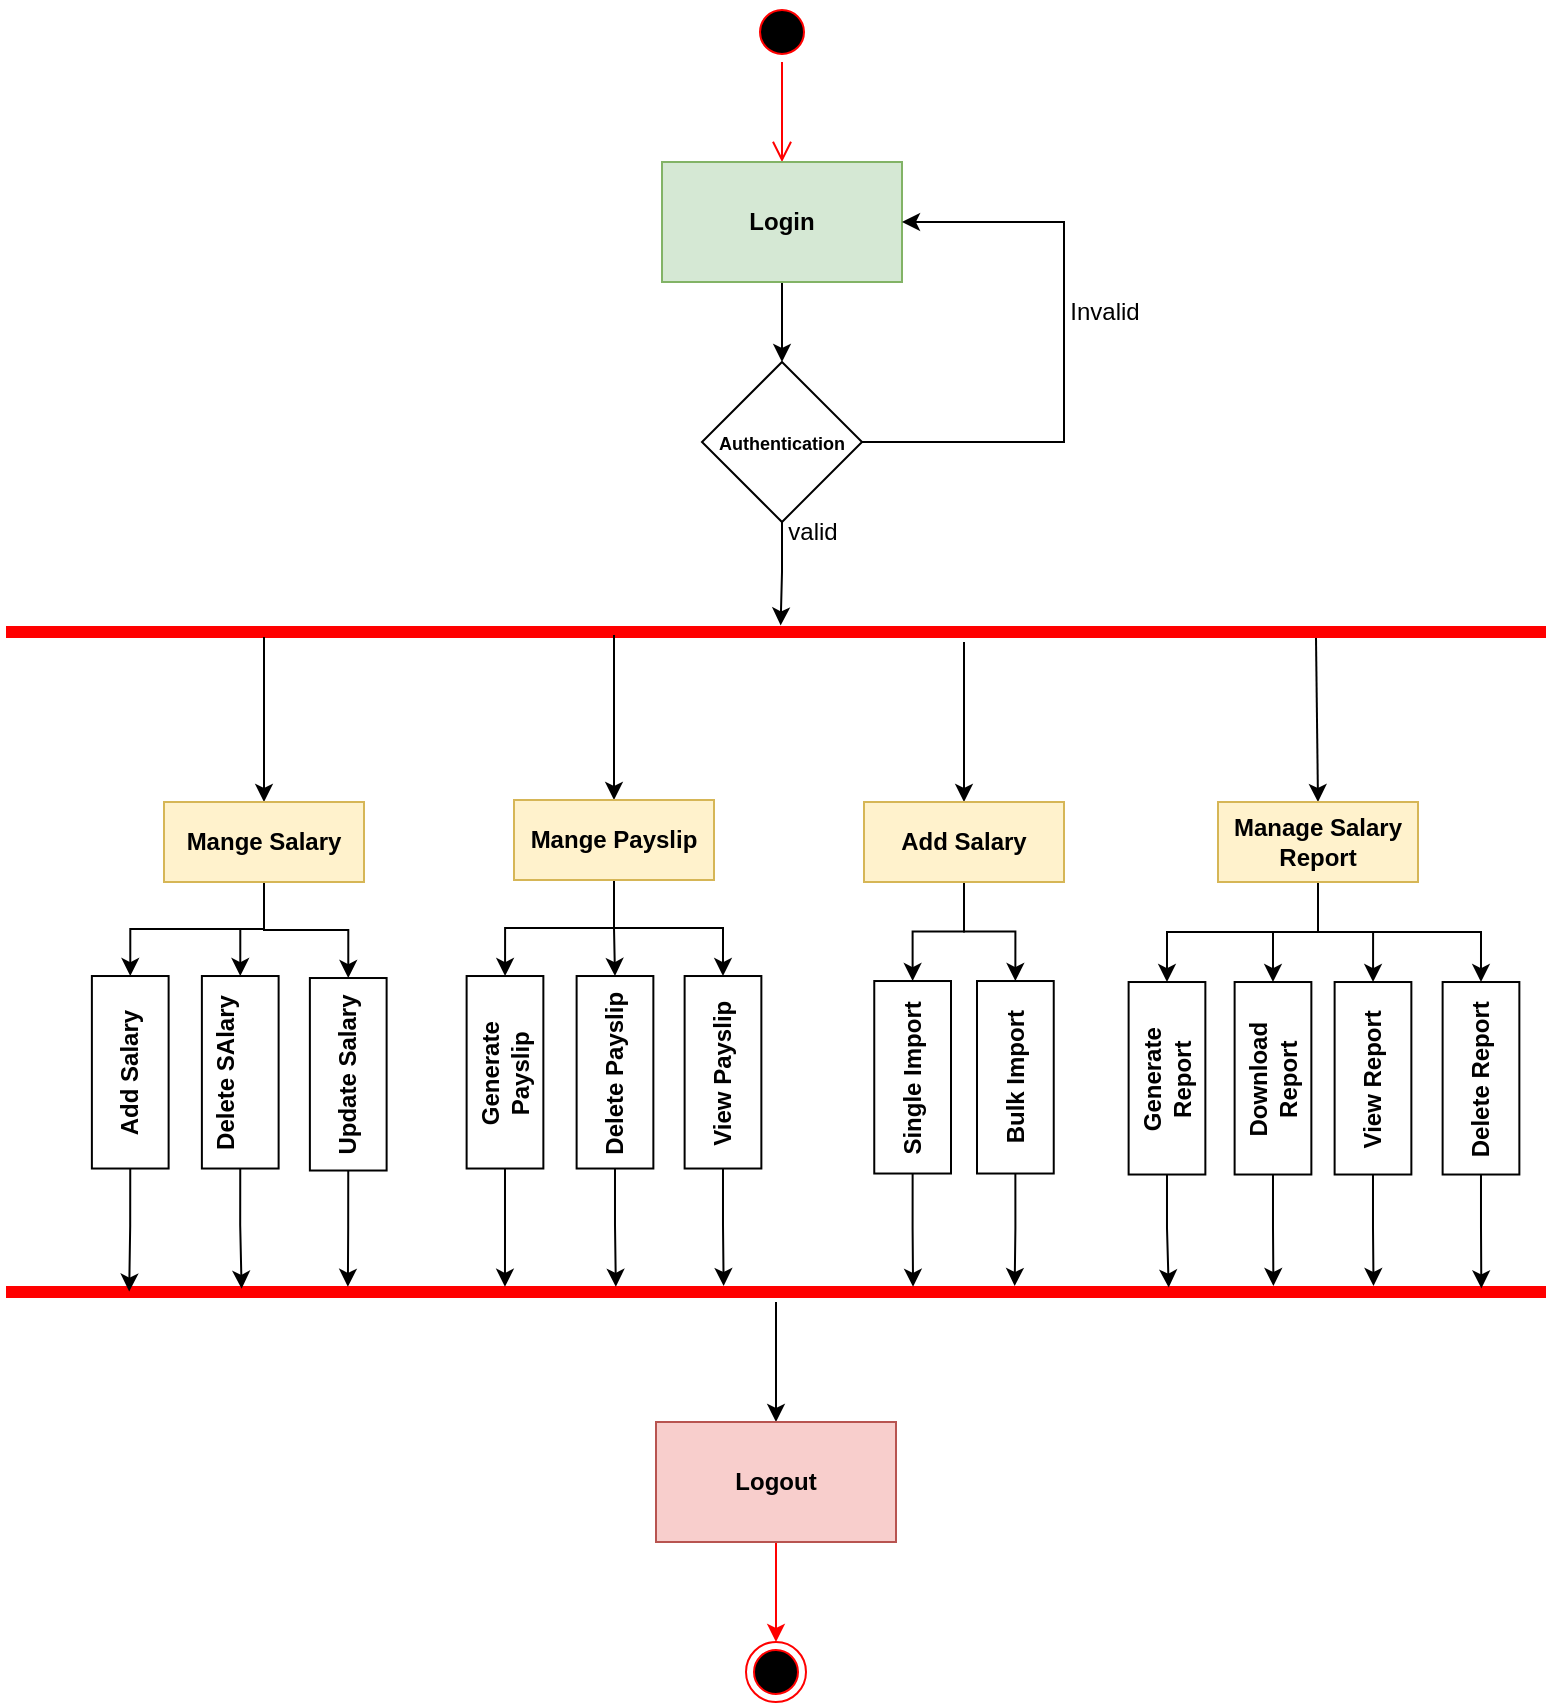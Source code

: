<mxfile version="23.1.5" type="device">
  <diagram name="Page-1" id="X4i39uvcA35fQJpyWO3G">
    <mxGraphModel dx="1687" dy="918" grid="1" gridSize="10" guides="1" tooltips="1" connect="1" arrows="1" fold="1" page="1" pageScale="1" pageWidth="827" pageHeight="1169" math="0" shadow="0">
      <root>
        <mxCell id="0" />
        <mxCell id="1" parent="0" />
        <mxCell id="9A_If8gkMGffLXBdzyJ6-1" value="" style="ellipse;html=1;shape=startState;fillColor=#000000;strokeColor=#ff0000;fontStyle=1" vertex="1" parent="1">
          <mxGeometry x="414" y="80" width="30" height="30" as="geometry" />
        </mxCell>
        <mxCell id="9A_If8gkMGffLXBdzyJ6-2" value="" style="edgeStyle=orthogonalEdgeStyle;html=1;verticalAlign=bottom;endArrow=open;endSize=8;strokeColor=#ff0000;rounded=0;entryX=0.5;entryY=0;entryDx=0;entryDy=0;fontStyle=1" edge="1" source="9A_If8gkMGffLXBdzyJ6-1" parent="1" target="9A_If8gkMGffLXBdzyJ6-4">
          <mxGeometry relative="1" as="geometry">
            <mxPoint x="429" y="170" as="targetPoint" />
          </mxGeometry>
        </mxCell>
        <mxCell id="9A_If8gkMGffLXBdzyJ6-9" style="edgeStyle=orthogonalEdgeStyle;rounded=0;orthogonalLoop=1;jettySize=auto;html=1;exitX=0.5;exitY=1;exitDx=0;exitDy=0;fontStyle=1" edge="1" parent="1" source="9A_If8gkMGffLXBdzyJ6-4" target="9A_If8gkMGffLXBdzyJ6-5">
          <mxGeometry relative="1" as="geometry" />
        </mxCell>
        <mxCell id="9A_If8gkMGffLXBdzyJ6-4" value="Login" style="rounded=0;whiteSpace=wrap;html=1;fontStyle=1;fillColor=#d5e8d4;strokeColor=#82b366;" vertex="1" parent="1">
          <mxGeometry x="369" y="160" width="120" height="60" as="geometry" />
        </mxCell>
        <mxCell id="9A_If8gkMGffLXBdzyJ6-8" style="edgeStyle=orthogonalEdgeStyle;rounded=0;orthogonalLoop=1;jettySize=auto;html=1;exitX=1;exitY=0.5;exitDx=0;exitDy=0;entryX=1;entryY=0.5;entryDx=0;entryDy=0;fontStyle=1" edge="1" parent="1" source="9A_If8gkMGffLXBdzyJ6-5" target="9A_If8gkMGffLXBdzyJ6-4">
          <mxGeometry relative="1" as="geometry">
            <Array as="points">
              <mxPoint x="570" y="300" />
              <mxPoint x="570" y="190" />
            </Array>
          </mxGeometry>
        </mxCell>
        <mxCell id="9A_If8gkMGffLXBdzyJ6-5" value="&lt;font style=&quot;font-size: 9px;&quot;&gt;&lt;span&gt;Authentication&lt;/span&gt;&lt;/font&gt;" style="rhombus;whiteSpace=wrap;html=1;fontStyle=1" vertex="1" parent="1">
          <mxGeometry x="389" y="260" width="80" height="80" as="geometry" />
        </mxCell>
        <mxCell id="9A_If8gkMGffLXBdzyJ6-11" value="" style="shape=line;html=1;strokeWidth=6;strokeColor=#ff0000;" vertex="1" parent="1">
          <mxGeometry x="41" y="390" width="770" height="10" as="geometry" />
        </mxCell>
        <mxCell id="9A_If8gkMGffLXBdzyJ6-15" style="edgeStyle=orthogonalEdgeStyle;rounded=0;orthogonalLoop=1;jettySize=auto;html=1;exitX=0.5;exitY=1;exitDx=0;exitDy=0;entryX=0.503;entryY=0.171;entryDx=0;entryDy=0;entryPerimeter=0;fontStyle=1" edge="1" parent="1" source="9A_If8gkMGffLXBdzyJ6-5" target="9A_If8gkMGffLXBdzyJ6-11">
          <mxGeometry relative="1" as="geometry" />
        </mxCell>
        <mxCell id="9A_If8gkMGffLXBdzyJ6-17" value="" style="endArrow=classic;html=1;rounded=0;exitX=0.054;exitY=0.75;exitDx=0;exitDy=0;exitPerimeter=0;entryX=0.5;entryY=0;entryDx=0;entryDy=0;fontStyle=1" edge="1" parent="1" target="9A_If8gkMGffLXBdzyJ6-22">
          <mxGeometry width="50" height="50" relative="1" as="geometry">
            <mxPoint x="170.0" y="397.5" as="sourcePoint" />
            <mxPoint x="170.42" y="470" as="targetPoint" />
          </mxGeometry>
        </mxCell>
        <mxCell id="9A_If8gkMGffLXBdzyJ6-19" value="" style="endArrow=classic;html=1;rounded=0;exitX=0.054;exitY=0.75;exitDx=0;exitDy=0;exitPerimeter=0;entryX=0.5;entryY=0;entryDx=0;entryDy=0;fontStyle=1" edge="1" parent="1" target="9A_If8gkMGffLXBdzyJ6-23">
          <mxGeometry width="50" height="50" relative="1" as="geometry">
            <mxPoint x="345.0" y="396.5" as="sourcePoint" />
            <mxPoint x="345.42" y="469" as="targetPoint" />
          </mxGeometry>
        </mxCell>
        <mxCell id="9A_If8gkMGffLXBdzyJ6-20" value="" style="endArrow=classic;html=1;rounded=0;exitX=0.054;exitY=0.75;exitDx=0;exitDy=0;exitPerimeter=0;entryX=0.5;entryY=0;entryDx=0;entryDy=0;fontStyle=1" edge="1" parent="1" target="9A_If8gkMGffLXBdzyJ6-25">
          <mxGeometry width="50" height="50" relative="1" as="geometry">
            <mxPoint x="520.0" y="400" as="sourcePoint" />
            <mxPoint x="520.42" y="472.5" as="targetPoint" />
          </mxGeometry>
        </mxCell>
        <mxCell id="9A_If8gkMGffLXBdzyJ6-21" value="" style="endArrow=classic;html=1;rounded=0;exitX=0.054;exitY=0.75;exitDx=0;exitDy=0;exitPerimeter=0;entryX=0.5;entryY=0;entryDx=0;entryDy=0;fontStyle=1" edge="1" parent="1" target="9A_If8gkMGffLXBdzyJ6-26">
          <mxGeometry width="50" height="50" relative="1" as="geometry">
            <mxPoint x="696.0" y="398" as="sourcePoint" />
            <mxPoint x="696.42" y="470.5" as="targetPoint" />
          </mxGeometry>
        </mxCell>
        <mxCell id="9A_If8gkMGffLXBdzyJ6-115" style="edgeStyle=orthogonalEdgeStyle;rounded=0;orthogonalLoop=1;jettySize=auto;html=1;exitX=0.5;exitY=1;exitDx=0;exitDy=0;fontStyle=1" edge="1" parent="1" source="9A_If8gkMGffLXBdzyJ6-22" target="9A_If8gkMGffLXBdzyJ6-28">
          <mxGeometry relative="1" as="geometry" />
        </mxCell>
        <mxCell id="9A_If8gkMGffLXBdzyJ6-116" style="edgeStyle=orthogonalEdgeStyle;rounded=0;orthogonalLoop=1;jettySize=auto;html=1;exitX=0.5;exitY=1;exitDx=0;exitDy=0;fontStyle=1" edge="1" parent="1" source="9A_If8gkMGffLXBdzyJ6-22" target="9A_If8gkMGffLXBdzyJ6-103">
          <mxGeometry relative="1" as="geometry" />
        </mxCell>
        <mxCell id="9A_If8gkMGffLXBdzyJ6-117" style="edgeStyle=orthogonalEdgeStyle;rounded=0;orthogonalLoop=1;jettySize=auto;html=1;exitX=0.5;exitY=1;exitDx=0;exitDy=0;fontStyle=1" edge="1" parent="1" source="9A_If8gkMGffLXBdzyJ6-22" target="9A_If8gkMGffLXBdzyJ6-102">
          <mxGeometry relative="1" as="geometry" />
        </mxCell>
        <mxCell id="9A_If8gkMGffLXBdzyJ6-22" value="&lt;font style=&quot;font-size: 12px;&quot;&gt;&lt;br&gt;Mange Salary&lt;/font&gt;&lt;div style=&quot;&quot;&gt;&lt;br&gt;&lt;/div&gt;" style="rounded=0;whiteSpace=wrap;html=1;fontStyle=1;fillColor=#fff2cc;strokeColor=#d6b656;" vertex="1" parent="1">
          <mxGeometry x="120" y="480" width="100" height="40" as="geometry" />
        </mxCell>
        <mxCell id="9A_If8gkMGffLXBdzyJ6-118" style="edgeStyle=orthogonalEdgeStyle;rounded=0;orthogonalLoop=1;jettySize=auto;html=1;exitX=0.5;exitY=1;exitDx=0;exitDy=0;entryX=0.5;entryY=0;entryDx=0;entryDy=0;fontStyle=1" edge="1" parent="1" source="9A_If8gkMGffLXBdzyJ6-23" target="9A_If8gkMGffLXBdzyJ6-106">
          <mxGeometry relative="1" as="geometry" />
        </mxCell>
        <mxCell id="9A_If8gkMGffLXBdzyJ6-119" style="edgeStyle=orthogonalEdgeStyle;rounded=0;orthogonalLoop=1;jettySize=auto;html=1;exitX=0.5;exitY=1;exitDx=0;exitDy=0;fontStyle=1" edge="1" parent="1" source="9A_If8gkMGffLXBdzyJ6-23" target="9A_If8gkMGffLXBdzyJ6-104">
          <mxGeometry relative="1" as="geometry" />
        </mxCell>
        <mxCell id="9A_If8gkMGffLXBdzyJ6-120" style="edgeStyle=orthogonalEdgeStyle;rounded=0;orthogonalLoop=1;jettySize=auto;html=1;exitX=0.5;exitY=1;exitDx=0;exitDy=0;entryX=0.5;entryY=0;entryDx=0;entryDy=0;fontStyle=1" edge="1" parent="1" source="9A_If8gkMGffLXBdzyJ6-23" target="9A_If8gkMGffLXBdzyJ6-105">
          <mxGeometry relative="1" as="geometry" />
        </mxCell>
        <mxCell id="9A_If8gkMGffLXBdzyJ6-23" value="&lt;font style=&quot;font-size: 12px;&quot;&gt;&lt;br&gt;Mange Payslip&lt;/font&gt;&lt;div style=&quot;&quot;&gt;&lt;br&gt;&lt;/div&gt;" style="rounded=0;whiteSpace=wrap;html=1;fontStyle=1;fillColor=#fff2cc;strokeColor=#d6b656;" vertex="1" parent="1">
          <mxGeometry x="295" y="479" width="100" height="40" as="geometry" />
        </mxCell>
        <mxCell id="9A_If8gkMGffLXBdzyJ6-121" style="edgeStyle=orthogonalEdgeStyle;rounded=0;orthogonalLoop=1;jettySize=auto;html=1;exitX=0.5;exitY=1;exitDx=0;exitDy=0;entryX=0.5;entryY=0;entryDx=0;entryDy=0;fontStyle=1" edge="1" parent="1" source="9A_If8gkMGffLXBdzyJ6-25" target="9A_If8gkMGffLXBdzyJ6-107">
          <mxGeometry relative="1" as="geometry" />
        </mxCell>
        <mxCell id="9A_If8gkMGffLXBdzyJ6-122" style="edgeStyle=orthogonalEdgeStyle;rounded=0;orthogonalLoop=1;jettySize=auto;html=1;exitX=0.5;exitY=1;exitDx=0;exitDy=0;entryX=0.5;entryY=0;entryDx=0;entryDy=0;fontStyle=1" edge="1" parent="1" source="9A_If8gkMGffLXBdzyJ6-25" target="9A_If8gkMGffLXBdzyJ6-108">
          <mxGeometry relative="1" as="geometry" />
        </mxCell>
        <mxCell id="9A_If8gkMGffLXBdzyJ6-25" value="&lt;font style=&quot;font-size: 12px;&quot;&gt;Add Salary&lt;/font&gt;" style="rounded=0;whiteSpace=wrap;html=1;fontStyle=1;fillColor=#fff2cc;strokeColor=#d6b656;" vertex="1" parent="1">
          <mxGeometry x="470" y="480" width="100" height="40" as="geometry" />
        </mxCell>
        <mxCell id="9A_If8gkMGffLXBdzyJ6-123" style="edgeStyle=orthogonalEdgeStyle;rounded=0;orthogonalLoop=1;jettySize=auto;html=1;exitX=0.5;exitY=1;exitDx=0;exitDy=0;entryX=0.5;entryY=0;entryDx=0;entryDy=0;fontStyle=1" edge="1" parent="1" source="9A_If8gkMGffLXBdzyJ6-26" target="9A_If8gkMGffLXBdzyJ6-109">
          <mxGeometry relative="1" as="geometry" />
        </mxCell>
        <mxCell id="9A_If8gkMGffLXBdzyJ6-124" style="edgeStyle=orthogonalEdgeStyle;rounded=0;orthogonalLoop=1;jettySize=auto;html=1;exitX=0.5;exitY=1;exitDx=0;exitDy=0;entryX=0.5;entryY=0;entryDx=0;entryDy=0;fontStyle=1" edge="1" parent="1" source="9A_If8gkMGffLXBdzyJ6-26" target="9A_If8gkMGffLXBdzyJ6-112">
          <mxGeometry relative="1" as="geometry" />
        </mxCell>
        <mxCell id="9A_If8gkMGffLXBdzyJ6-125" style="edgeStyle=orthogonalEdgeStyle;rounded=0;orthogonalLoop=1;jettySize=auto;html=1;exitX=0.5;exitY=1;exitDx=0;exitDy=0;fontStyle=1" edge="1" parent="1" source="9A_If8gkMGffLXBdzyJ6-26" target="9A_If8gkMGffLXBdzyJ6-114">
          <mxGeometry relative="1" as="geometry" />
        </mxCell>
        <mxCell id="9A_If8gkMGffLXBdzyJ6-126" style="edgeStyle=orthogonalEdgeStyle;rounded=0;orthogonalLoop=1;jettySize=auto;html=1;exitX=0.5;exitY=1;exitDx=0;exitDy=0;entryX=0.5;entryY=0;entryDx=0;entryDy=0;fontStyle=1" edge="1" parent="1" source="9A_If8gkMGffLXBdzyJ6-26" target="9A_If8gkMGffLXBdzyJ6-113">
          <mxGeometry relative="1" as="geometry" />
        </mxCell>
        <mxCell id="9A_If8gkMGffLXBdzyJ6-26" value="Manage Salary Report" style="rounded=0;whiteSpace=wrap;html=1;fontStyle=1;fillColor=#fff2cc;strokeColor=#d6b656;" vertex="1" parent="1">
          <mxGeometry x="647" y="480" width="100" height="40" as="geometry" />
        </mxCell>
        <mxCell id="9A_If8gkMGffLXBdzyJ6-28" value="Add Salary" style="whiteSpace=wrap;html=1;rounded=0;flipV=1;direction=south;rotation=-90;fontStyle=1;" vertex="1" parent="1">
          <mxGeometry x="55" y="595.95" width="96.25" height="38.37" as="geometry" />
        </mxCell>
        <mxCell id="9A_If8gkMGffLXBdzyJ6-82" style="edgeStyle=orthogonalEdgeStyle;rounded=0;orthogonalLoop=1;jettySize=auto;html=1;entryX=0.5;entryY=0;entryDx=0;entryDy=0;fontStyle=1" edge="1" parent="1" source="9A_If8gkMGffLXBdzyJ6-60" target="9A_If8gkMGffLXBdzyJ6-81">
          <mxGeometry relative="1" as="geometry" />
        </mxCell>
        <mxCell id="9A_If8gkMGffLXBdzyJ6-60" value="" style="shape=line;html=1;strokeWidth=6;strokeColor=#ff0000;" vertex="1" parent="1">
          <mxGeometry x="41" y="720" width="770" height="10" as="geometry" />
        </mxCell>
        <mxCell id="9A_If8gkMGffLXBdzyJ6-88" style="edgeStyle=orthogonalEdgeStyle;rounded=0;orthogonalLoop=1;jettySize=auto;html=1;entryX=0.5;entryY=0;entryDx=0;entryDy=0;fillColor=#e51400;strokeColor=#ff0000;" edge="1" parent="1" source="9A_If8gkMGffLXBdzyJ6-81" target="9A_If8gkMGffLXBdzyJ6-87">
          <mxGeometry relative="1" as="geometry" />
        </mxCell>
        <mxCell id="9A_If8gkMGffLXBdzyJ6-81" value="Logout" style="rounded=0;whiteSpace=wrap;html=1;fontStyle=1;fillColor=#f8cecc;strokeColor=#b85450;" vertex="1" parent="1">
          <mxGeometry x="366" y="790" width="120" height="60" as="geometry" />
        </mxCell>
        <mxCell id="9A_If8gkMGffLXBdzyJ6-87" value="" style="ellipse;html=1;shape=endState;fillColor=#000000;strokeColor=#ff0000;" vertex="1" parent="1">
          <mxGeometry x="411" y="900" width="30" height="30" as="geometry" />
        </mxCell>
        <mxCell id="9A_If8gkMGffLXBdzyJ6-102" value="Update Salary" style="whiteSpace=wrap;html=1;rounded=0;flipV=1;direction=south;rotation=-90;fontStyle=1;" vertex="1" parent="1">
          <mxGeometry x="164" y="596.95" width="96.25" height="38.37" as="geometry" />
        </mxCell>
        <mxCell id="9A_If8gkMGffLXBdzyJ6-103" value="Delete SAlary&lt;div&gt;&lt;br&gt;&lt;/div&gt;" style="whiteSpace=wrap;html=1;rounded=0;flipV=1;direction=south;rotation=-90;fontStyle=1;" vertex="1" parent="1">
          <mxGeometry x="110" y="595.95" width="96.25" height="38.37" as="geometry" />
        </mxCell>
        <mxCell id="9A_If8gkMGffLXBdzyJ6-104" value="Generate Payslip" style="whiteSpace=wrap;html=1;rounded=0;flipV=1;direction=south;rotation=-90;fontStyle=1;" vertex="1" parent="1">
          <mxGeometry x="242.37" y="595.95" width="96.25" height="38.37" as="geometry" />
        </mxCell>
        <mxCell id="9A_If8gkMGffLXBdzyJ6-105" value="View Payslip" style="whiteSpace=wrap;html=1;rounded=0;flipV=1;direction=south;rotation=-90;fontStyle=1;" vertex="1" parent="1">
          <mxGeometry x="351.37" y="595.95" width="96.25" height="38.37" as="geometry" />
        </mxCell>
        <mxCell id="9A_If8gkMGffLXBdzyJ6-106" value="Delete Payslip" style="whiteSpace=wrap;html=1;rounded=0;flipV=1;direction=south;rotation=-90;fontStyle=1;" vertex="1" parent="1">
          <mxGeometry x="297.37" y="595.95" width="96.25" height="38.37" as="geometry" />
        </mxCell>
        <mxCell id="9A_If8gkMGffLXBdzyJ6-107" value="Single Import" style="whiteSpace=wrap;html=1;rounded=0;flipV=1;direction=south;rotation=-90;fontStyle=1" vertex="1" parent="1">
          <mxGeometry x="446.19" y="598.45" width="96.25" height="38.37" as="geometry" />
        </mxCell>
        <mxCell id="9A_If8gkMGffLXBdzyJ6-108" value="Bulk Import" style="whiteSpace=wrap;html=1;rounded=0;flipV=1;direction=south;rotation=-90;fontStyle=1" vertex="1" parent="1">
          <mxGeometry x="497.56" y="598.45" width="96.25" height="38.37" as="geometry" />
        </mxCell>
        <mxCell id="9A_If8gkMGffLXBdzyJ6-109" value="Generate Report" style="whiteSpace=wrap;html=1;rounded=0;flipV=1;direction=south;rotation=-90;fontStyle=1" vertex="1" parent="1">
          <mxGeometry x="573.37" y="598.95" width="96.25" height="38.37" as="geometry" />
        </mxCell>
        <mxCell id="9A_If8gkMGffLXBdzyJ6-112" value="Download Report" style="whiteSpace=wrap;html=1;rounded=0;flipV=1;direction=south;rotation=-90;fontStyle=1" vertex="1" parent="1">
          <mxGeometry x="626.37" y="598.95" width="96.25" height="38.37" as="geometry" />
        </mxCell>
        <mxCell id="9A_If8gkMGffLXBdzyJ6-113" value="Delete Report" style="whiteSpace=wrap;html=1;rounded=0;flipV=1;direction=south;rotation=-90;fontStyle=1" vertex="1" parent="1">
          <mxGeometry x="730.37" y="598.95" width="96.25" height="38.37" as="geometry" />
        </mxCell>
        <mxCell id="9A_If8gkMGffLXBdzyJ6-114" value="View Report" style="whiteSpace=wrap;html=1;rounded=0;flipV=1;direction=south;rotation=-90;fontStyle=1" vertex="1" parent="1">
          <mxGeometry x="676.37" y="598.95" width="96.25" height="38.37" as="geometry" />
        </mxCell>
        <mxCell id="9A_If8gkMGffLXBdzyJ6-127" style="edgeStyle=orthogonalEdgeStyle;rounded=0;orthogonalLoop=1;jettySize=auto;html=1;exitX=0.5;exitY=1;exitDx=0;exitDy=0;entryX=0.08;entryY=0.476;entryDx=0;entryDy=0;entryPerimeter=0;fontStyle=1" edge="1" parent="1" source="9A_If8gkMGffLXBdzyJ6-28" target="9A_If8gkMGffLXBdzyJ6-60">
          <mxGeometry relative="1" as="geometry" />
        </mxCell>
        <mxCell id="9A_If8gkMGffLXBdzyJ6-128" style="edgeStyle=orthogonalEdgeStyle;rounded=0;orthogonalLoop=1;jettySize=auto;html=1;exitX=0.5;exitY=1;exitDx=0;exitDy=0;entryX=0.153;entryY=0.338;entryDx=0;entryDy=0;entryPerimeter=0;fontStyle=1" edge="1" parent="1" source="9A_If8gkMGffLXBdzyJ6-103" target="9A_If8gkMGffLXBdzyJ6-60">
          <mxGeometry relative="1" as="geometry" />
        </mxCell>
        <mxCell id="9A_If8gkMGffLXBdzyJ6-129" style="edgeStyle=orthogonalEdgeStyle;rounded=0;orthogonalLoop=1;jettySize=auto;html=1;exitX=0.5;exitY=1;exitDx=0;exitDy=0;entryX=0.222;entryY=0.24;entryDx=0;entryDy=0;entryPerimeter=0;fontStyle=1" edge="1" parent="1" source="9A_If8gkMGffLXBdzyJ6-102" target="9A_If8gkMGffLXBdzyJ6-60">
          <mxGeometry relative="1" as="geometry" />
        </mxCell>
        <mxCell id="9A_If8gkMGffLXBdzyJ6-130" style="edgeStyle=orthogonalEdgeStyle;rounded=0;orthogonalLoop=1;jettySize=auto;html=1;exitX=0.5;exitY=1;exitDx=0;exitDy=0;entryX=0.324;entryY=0.24;entryDx=0;entryDy=0;entryPerimeter=0;fontStyle=1" edge="1" parent="1" source="9A_If8gkMGffLXBdzyJ6-104" target="9A_If8gkMGffLXBdzyJ6-60">
          <mxGeometry relative="1" as="geometry" />
        </mxCell>
        <mxCell id="9A_If8gkMGffLXBdzyJ6-131" style="edgeStyle=orthogonalEdgeStyle;rounded=0;orthogonalLoop=1;jettySize=auto;html=1;exitX=0.5;exitY=1;exitDx=0;exitDy=0;entryX=0.396;entryY=0.24;entryDx=0;entryDy=0;entryPerimeter=0;fontStyle=1" edge="1" parent="1" source="9A_If8gkMGffLXBdzyJ6-106" target="9A_If8gkMGffLXBdzyJ6-60">
          <mxGeometry relative="1" as="geometry" />
        </mxCell>
        <mxCell id="9A_If8gkMGffLXBdzyJ6-132" style="edgeStyle=orthogonalEdgeStyle;rounded=0;orthogonalLoop=1;jettySize=auto;html=1;exitX=0.5;exitY=1;exitDx=0;exitDy=0;entryX=0.466;entryY=0.2;entryDx=0;entryDy=0;entryPerimeter=0;fontStyle=1" edge="1" parent="1" source="9A_If8gkMGffLXBdzyJ6-105" target="9A_If8gkMGffLXBdzyJ6-60">
          <mxGeometry relative="1" as="geometry" />
        </mxCell>
        <mxCell id="9A_If8gkMGffLXBdzyJ6-133" style="edgeStyle=orthogonalEdgeStyle;rounded=0;orthogonalLoop=1;jettySize=auto;html=1;exitX=0.5;exitY=1;exitDx=0;exitDy=0;entryX=0.589;entryY=0.24;entryDx=0;entryDy=0;entryPerimeter=0;fontStyle=1" edge="1" parent="1" source="9A_If8gkMGffLXBdzyJ6-107" target="9A_If8gkMGffLXBdzyJ6-60">
          <mxGeometry relative="1" as="geometry" />
        </mxCell>
        <mxCell id="9A_If8gkMGffLXBdzyJ6-134" style="edgeStyle=orthogonalEdgeStyle;rounded=0;orthogonalLoop=1;jettySize=auto;html=1;exitX=0.5;exitY=1;exitDx=0;exitDy=0;entryX=0.655;entryY=0.2;entryDx=0;entryDy=0;entryPerimeter=0;fontStyle=1" edge="1" parent="1" source="9A_If8gkMGffLXBdzyJ6-108" target="9A_If8gkMGffLXBdzyJ6-60">
          <mxGeometry relative="1" as="geometry" />
        </mxCell>
        <mxCell id="9A_If8gkMGffLXBdzyJ6-135" style="edgeStyle=orthogonalEdgeStyle;rounded=0;orthogonalLoop=1;jettySize=auto;html=1;exitX=0.5;exitY=1;exitDx=0;exitDy=0;entryX=0.755;entryY=0.28;entryDx=0;entryDy=0;entryPerimeter=0;fontStyle=1" edge="1" parent="1" source="9A_If8gkMGffLXBdzyJ6-109" target="9A_If8gkMGffLXBdzyJ6-60">
          <mxGeometry relative="1" as="geometry" />
        </mxCell>
        <mxCell id="9A_If8gkMGffLXBdzyJ6-136" style="edgeStyle=orthogonalEdgeStyle;rounded=0;orthogonalLoop=1;jettySize=auto;html=1;exitX=0.5;exitY=1;exitDx=0;exitDy=0;entryX=0.823;entryY=0.2;entryDx=0;entryDy=0;entryPerimeter=0;fontStyle=1" edge="1" parent="1" source="9A_If8gkMGffLXBdzyJ6-112" target="9A_If8gkMGffLXBdzyJ6-60">
          <mxGeometry relative="1" as="geometry" />
        </mxCell>
        <mxCell id="9A_If8gkMGffLXBdzyJ6-137" style="edgeStyle=orthogonalEdgeStyle;rounded=0;orthogonalLoop=1;jettySize=auto;html=1;exitX=0.5;exitY=1;exitDx=0;exitDy=0;entryX=0.888;entryY=0.2;entryDx=0;entryDy=0;entryPerimeter=0;fontStyle=1" edge="1" parent="1" source="9A_If8gkMGffLXBdzyJ6-114" target="9A_If8gkMGffLXBdzyJ6-60">
          <mxGeometry relative="1" as="geometry" />
        </mxCell>
        <mxCell id="9A_If8gkMGffLXBdzyJ6-138" style="edgeStyle=orthogonalEdgeStyle;rounded=0;orthogonalLoop=1;jettySize=auto;html=1;exitX=0.5;exitY=1;exitDx=0;exitDy=0;entryX=0.958;entryY=0.32;entryDx=0;entryDy=0;entryPerimeter=0;fontStyle=1" edge="1" parent="1" source="9A_If8gkMGffLXBdzyJ6-113" target="9A_If8gkMGffLXBdzyJ6-60">
          <mxGeometry relative="1" as="geometry" />
        </mxCell>
        <mxCell id="9A_If8gkMGffLXBdzyJ6-139" value="valid" style="text;html=1;align=center;verticalAlign=middle;resizable=0;points=[];autosize=1;strokeColor=none;fillColor=none;" vertex="1" parent="1">
          <mxGeometry x="419" y="330" width="50" height="30" as="geometry" />
        </mxCell>
        <mxCell id="9A_If8gkMGffLXBdzyJ6-140" value="Invalid" style="text;html=1;align=center;verticalAlign=middle;resizable=0;points=[];autosize=1;strokeColor=none;fillColor=none;" vertex="1" parent="1">
          <mxGeometry x="560" y="220" width="60" height="30" as="geometry" />
        </mxCell>
      </root>
    </mxGraphModel>
  </diagram>
</mxfile>
